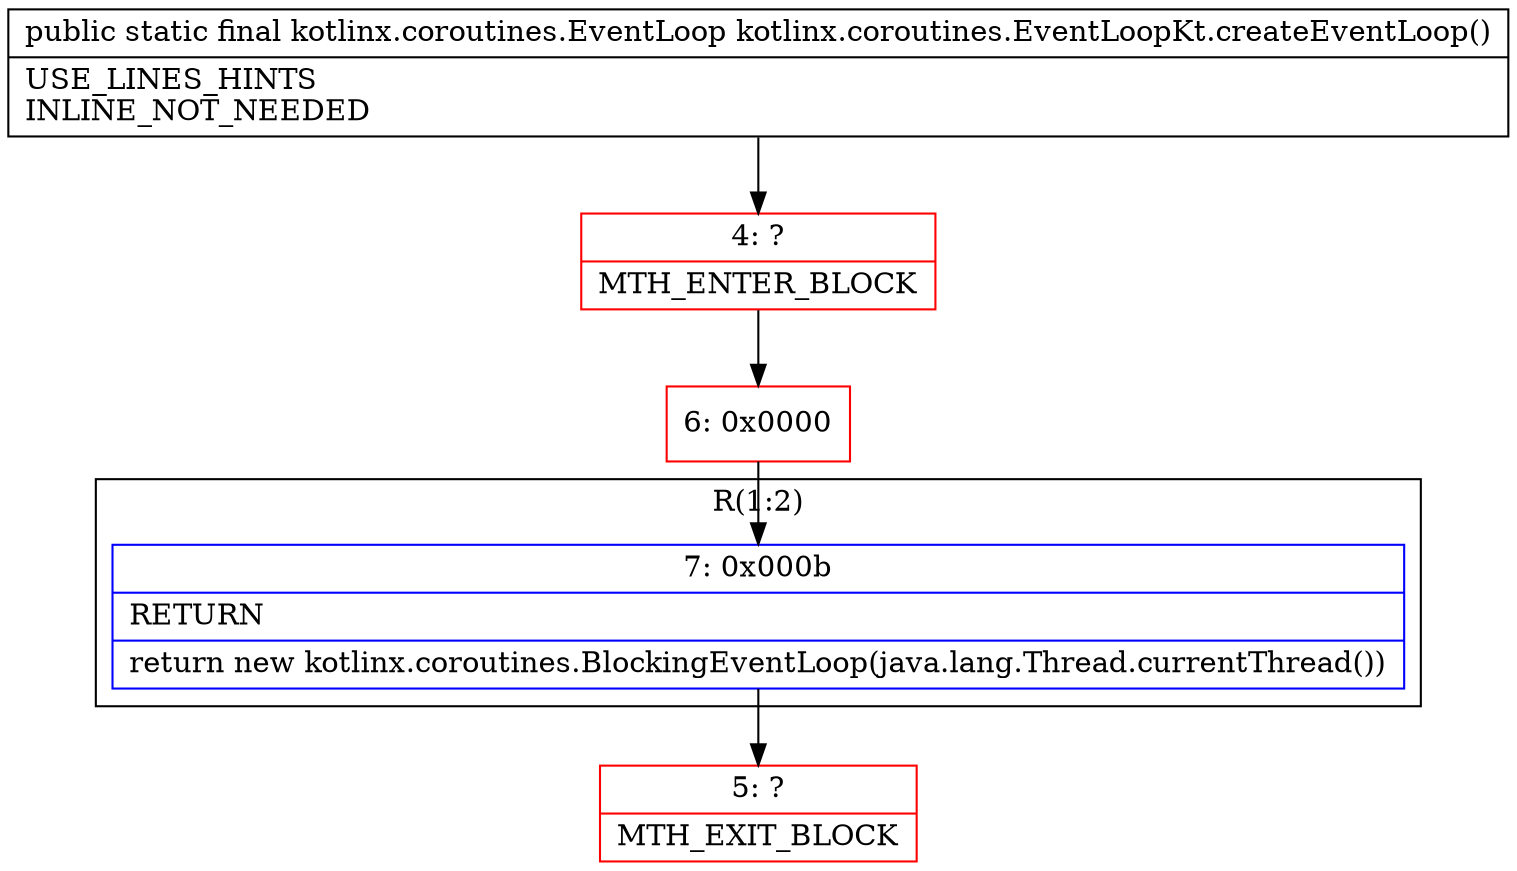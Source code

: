 digraph "CFG forkotlinx.coroutines.EventLoopKt.createEventLoop()Lkotlinx\/coroutines\/EventLoop;" {
subgraph cluster_Region_1969374218 {
label = "R(1:2)";
node [shape=record,color=blue];
Node_7 [shape=record,label="{7\:\ 0x000b|RETURN\l|return new kotlinx.coroutines.BlockingEventLoop(java.lang.Thread.currentThread())\l}"];
}
Node_4 [shape=record,color=red,label="{4\:\ ?|MTH_ENTER_BLOCK\l}"];
Node_6 [shape=record,color=red,label="{6\:\ 0x0000}"];
Node_5 [shape=record,color=red,label="{5\:\ ?|MTH_EXIT_BLOCK\l}"];
MethodNode[shape=record,label="{public static final kotlinx.coroutines.EventLoop kotlinx.coroutines.EventLoopKt.createEventLoop()  | USE_LINES_HINTS\lINLINE_NOT_NEEDED\l}"];
MethodNode -> Node_4;Node_7 -> Node_5;
Node_4 -> Node_6;
Node_6 -> Node_7;
}

